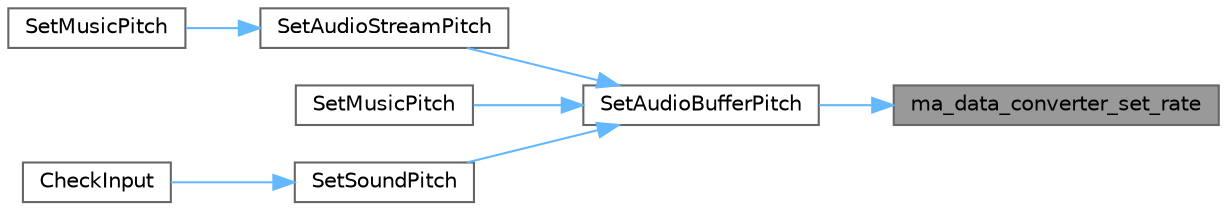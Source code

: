 digraph "ma_data_converter_set_rate"
{
 // LATEX_PDF_SIZE
  bgcolor="transparent";
  edge [fontname=Helvetica,fontsize=10,labelfontname=Helvetica,labelfontsize=10];
  node [fontname=Helvetica,fontsize=10,shape=box,height=0.2,width=0.4];
  rankdir="RL";
  Node1 [id="Node000001",label="ma_data_converter_set_rate",height=0.2,width=0.4,color="gray40", fillcolor="grey60", style="filled", fontcolor="black",tooltip=" "];
  Node1 -> Node2 [id="edge1_Node000001_Node000002",dir="back",color="steelblue1",style="solid",tooltip=" "];
  Node2 [id="Node000002",label="SetAudioBufferPitch",height=0.2,width=0.4,color="grey40", fillcolor="white", style="filled",URL="$_classes_2lib_2raudio_8c.html#a0f19415661e4c55acfb68066af0323d7",tooltip=" "];
  Node2 -> Node3 [id="edge2_Node000002_Node000003",dir="back",color="steelblue1",style="solid",tooltip=" "];
  Node3 [id="Node000003",label="SetAudioStreamPitch",height=0.2,width=0.4,color="grey40", fillcolor="white", style="filled",URL="$_classes_2lib_2raudio_8c.html#a81a7eb1457961ca5a4f0be24e536f74c",tooltip=" "];
  Node3 -> Node4 [id="edge3_Node000003_Node000004",dir="back",color="steelblue1",style="solid",tooltip=" "];
  Node4 [id="Node000004",label="SetMusicPitch",height=0.2,width=0.4,color="grey40", fillcolor="white", style="filled",URL="$_classes_2lib_2raylib_2src_2raudio_8c.html#aa7f1f6dd08282daf6deb391e617ed760",tooltip=" "];
  Node2 -> Node5 [id="edge4_Node000002_Node000005",dir="back",color="steelblue1",style="solid",tooltip=" "];
  Node5 [id="Node000005",label="SetMusicPitch",height=0.2,width=0.4,color="grey40", fillcolor="white", style="filled",URL="$_classes_2lib_2raudio_8c.html#aa7f1f6dd08282daf6deb391e617ed760",tooltip=" "];
  Node2 -> Node6 [id="edge5_Node000002_Node000006",dir="back",color="steelblue1",style="solid",tooltip=" "];
  Node6 [id="Node000006",label="SetSoundPitch",height=0.2,width=0.4,color="grey40", fillcolor="white", style="filled",URL="$_classes_2lib_2raudio_8c.html#a09cbab498ea52d5bdd1e4775ff35bdb7",tooltip=" "];
  Node6 -> Node7 [id="edge6_Node000006_Node000007",dir="back",color="steelblue1",style="solid",tooltip=" "];
  Node7 [id="Node000007",label="CheckInput",height=0.2,width=0.4,color="grey40", fillcolor="white", style="filled",URL="$_classes_2_player_2_player_8cpp.html#a5eb54a9945ea59e33400b413b6b6a8e8",tooltip=" "];
}
